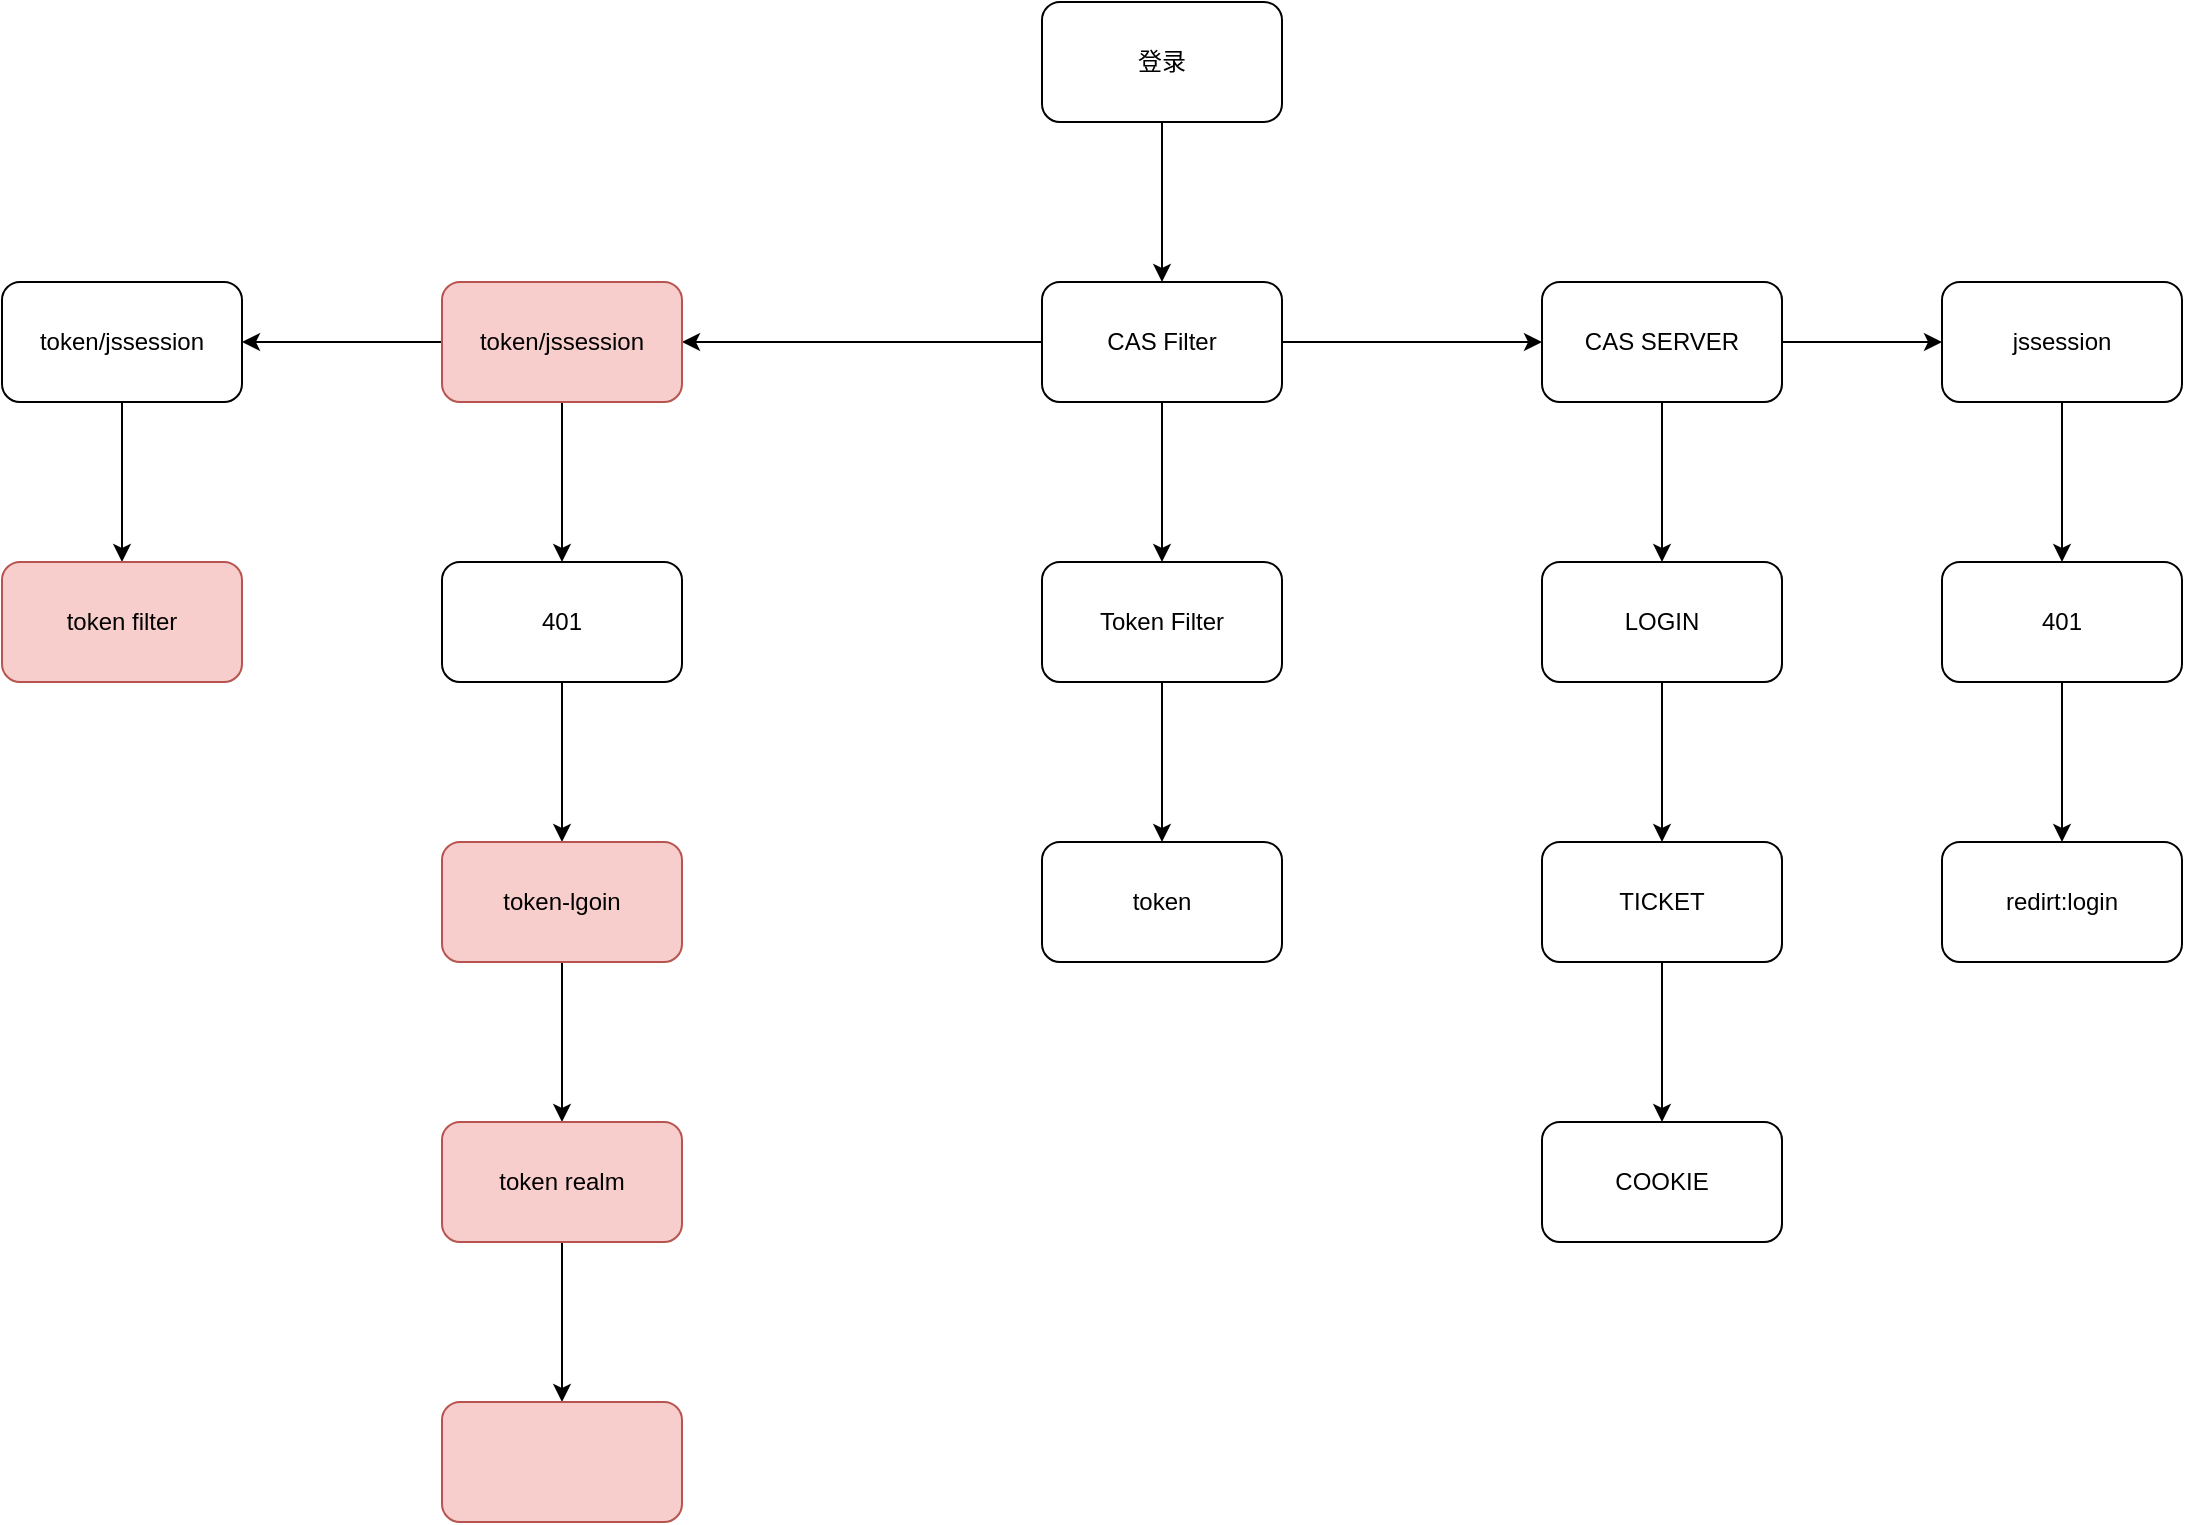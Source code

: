 <mxfile version="20.2.4" type="github">
  <diagram id="rMK5P2FSfmjJ5yNX_NLn" name="第 1 页">
    <mxGraphModel dx="2249" dy="762" grid="1" gridSize="10" guides="1" tooltips="1" connect="1" arrows="1" fold="1" page="1" pageScale="1" pageWidth="827" pageHeight="1169" math="0" shadow="0">
      <root>
        <mxCell id="0" />
        <mxCell id="1" parent="0" />
        <mxCell id="8s4Nu5cWzRz8xXhgNU48-3" value="" style="edgeStyle=orthogonalEdgeStyle;rounded=0;orthogonalLoop=1;jettySize=auto;html=1;" edge="1" parent="1" source="8s4Nu5cWzRz8xXhgNU48-1" target="8s4Nu5cWzRz8xXhgNU48-2">
          <mxGeometry relative="1" as="geometry" />
        </mxCell>
        <mxCell id="8s4Nu5cWzRz8xXhgNU48-1" value="登录" style="rounded=1;whiteSpace=wrap;html=1;" vertex="1" parent="1">
          <mxGeometry x="270" y="200" width="120" height="60" as="geometry" />
        </mxCell>
        <mxCell id="8s4Nu5cWzRz8xXhgNU48-5" value="" style="edgeStyle=orthogonalEdgeStyle;rounded=0;orthogonalLoop=1;jettySize=auto;html=1;" edge="1" parent="1" source="8s4Nu5cWzRz8xXhgNU48-2" target="8s4Nu5cWzRz8xXhgNU48-4">
          <mxGeometry relative="1" as="geometry" />
        </mxCell>
        <mxCell id="8s4Nu5cWzRz8xXhgNU48-7" value="" style="edgeStyle=orthogonalEdgeStyle;rounded=0;orthogonalLoop=1;jettySize=auto;html=1;" edge="1" parent="1" source="8s4Nu5cWzRz8xXhgNU48-2" target="8s4Nu5cWzRz8xXhgNU48-6">
          <mxGeometry relative="1" as="geometry" />
        </mxCell>
        <mxCell id="8s4Nu5cWzRz8xXhgNU48-21" value="" style="edgeStyle=orthogonalEdgeStyle;rounded=0;orthogonalLoop=1;jettySize=auto;html=1;" edge="1" parent="1" source="8s4Nu5cWzRz8xXhgNU48-2" target="8s4Nu5cWzRz8xXhgNU48-20">
          <mxGeometry relative="1" as="geometry" />
        </mxCell>
        <mxCell id="8s4Nu5cWzRz8xXhgNU48-2" value="CAS Filter" style="whiteSpace=wrap;html=1;rounded=1;" vertex="1" parent="1">
          <mxGeometry x="270" y="340" width="120" height="60" as="geometry" />
        </mxCell>
        <mxCell id="8s4Nu5cWzRz8xXhgNU48-15" value="" style="edgeStyle=orthogonalEdgeStyle;rounded=0;orthogonalLoop=1;jettySize=auto;html=1;" edge="1" parent="1" source="8s4Nu5cWzRz8xXhgNU48-4" target="8s4Nu5cWzRz8xXhgNU48-14">
          <mxGeometry relative="1" as="geometry" />
        </mxCell>
        <mxCell id="8s4Nu5cWzRz8xXhgNU48-4" value="Token Filter" style="whiteSpace=wrap;html=1;rounded=1;" vertex="1" parent="1">
          <mxGeometry x="270" y="480" width="120" height="60" as="geometry" />
        </mxCell>
        <mxCell id="8s4Nu5cWzRz8xXhgNU48-9" value="" style="edgeStyle=orthogonalEdgeStyle;rounded=0;orthogonalLoop=1;jettySize=auto;html=1;" edge="1" parent="1" source="8s4Nu5cWzRz8xXhgNU48-6" target="8s4Nu5cWzRz8xXhgNU48-8">
          <mxGeometry relative="1" as="geometry" />
        </mxCell>
        <mxCell id="8s4Nu5cWzRz8xXhgNU48-25" value="" style="edgeStyle=orthogonalEdgeStyle;rounded=0;orthogonalLoop=1;jettySize=auto;html=1;" edge="1" parent="1" source="8s4Nu5cWzRz8xXhgNU48-6" target="8s4Nu5cWzRz8xXhgNU48-24">
          <mxGeometry relative="1" as="geometry" />
        </mxCell>
        <mxCell id="8s4Nu5cWzRz8xXhgNU48-6" value="CAS SERVER" style="whiteSpace=wrap;html=1;rounded=1;" vertex="1" parent="1">
          <mxGeometry x="520" y="340" width="120" height="60" as="geometry" />
        </mxCell>
        <mxCell id="8s4Nu5cWzRz8xXhgNU48-11" value="" style="edgeStyle=orthogonalEdgeStyle;rounded=0;orthogonalLoop=1;jettySize=auto;html=1;" edge="1" parent="1" source="8s4Nu5cWzRz8xXhgNU48-8" target="8s4Nu5cWzRz8xXhgNU48-10">
          <mxGeometry relative="1" as="geometry" />
        </mxCell>
        <mxCell id="8s4Nu5cWzRz8xXhgNU48-8" value="LOGIN" style="whiteSpace=wrap;html=1;rounded=1;" vertex="1" parent="1">
          <mxGeometry x="520" y="480" width="120" height="60" as="geometry" />
        </mxCell>
        <mxCell id="8s4Nu5cWzRz8xXhgNU48-13" value="" style="edgeStyle=orthogonalEdgeStyle;rounded=0;orthogonalLoop=1;jettySize=auto;html=1;" edge="1" parent="1" source="8s4Nu5cWzRz8xXhgNU48-10" target="8s4Nu5cWzRz8xXhgNU48-12">
          <mxGeometry relative="1" as="geometry" />
        </mxCell>
        <mxCell id="8s4Nu5cWzRz8xXhgNU48-10" value="TICKET" style="whiteSpace=wrap;html=1;rounded=1;" vertex="1" parent="1">
          <mxGeometry x="520" y="620" width="120" height="60" as="geometry" />
        </mxCell>
        <mxCell id="8s4Nu5cWzRz8xXhgNU48-12" value="COOKIE" style="whiteSpace=wrap;html=1;rounded=1;" vertex="1" parent="1">
          <mxGeometry x="520" y="760" width="120" height="60" as="geometry" />
        </mxCell>
        <mxCell id="8s4Nu5cWzRz8xXhgNU48-14" value="token" style="whiteSpace=wrap;html=1;rounded=1;" vertex="1" parent="1">
          <mxGeometry x="270" y="620" width="120" height="60" as="geometry" />
        </mxCell>
        <mxCell id="8s4Nu5cWzRz8xXhgNU48-23" value="" style="edgeStyle=orthogonalEdgeStyle;rounded=0;orthogonalLoop=1;jettySize=auto;html=1;" edge="1" parent="1" source="8s4Nu5cWzRz8xXhgNU48-20" target="8s4Nu5cWzRz8xXhgNU48-22">
          <mxGeometry relative="1" as="geometry" />
        </mxCell>
        <mxCell id="8s4Nu5cWzRz8xXhgNU48-33" value="" style="edgeStyle=orthogonalEdgeStyle;rounded=0;orthogonalLoop=1;jettySize=auto;html=1;" edge="1" parent="1" source="8s4Nu5cWzRz8xXhgNU48-20" target="8s4Nu5cWzRz8xXhgNU48-32">
          <mxGeometry relative="1" as="geometry" />
        </mxCell>
        <mxCell id="8s4Nu5cWzRz8xXhgNU48-20" value="token/jssession" style="whiteSpace=wrap;html=1;rounded=1;fillColor=#f8cecc;strokeColor=#b85450;" vertex="1" parent="1">
          <mxGeometry x="-30" y="340" width="120" height="60" as="geometry" />
        </mxCell>
        <mxCell id="8s4Nu5cWzRz8xXhgNU48-31" value="" style="edgeStyle=orthogonalEdgeStyle;rounded=0;orthogonalLoop=1;jettySize=auto;html=1;" edge="1" parent="1" source="8s4Nu5cWzRz8xXhgNU48-22" target="8s4Nu5cWzRz8xXhgNU48-30">
          <mxGeometry relative="1" as="geometry" />
        </mxCell>
        <mxCell id="8s4Nu5cWzRz8xXhgNU48-22" value="401" style="whiteSpace=wrap;html=1;rounded=1;" vertex="1" parent="1">
          <mxGeometry x="-30" y="480" width="120" height="60" as="geometry" />
        </mxCell>
        <mxCell id="8s4Nu5cWzRz8xXhgNU48-27" value="" style="edgeStyle=orthogonalEdgeStyle;rounded=0;orthogonalLoop=1;jettySize=auto;html=1;" edge="1" parent="1" source="8s4Nu5cWzRz8xXhgNU48-24" target="8s4Nu5cWzRz8xXhgNU48-26">
          <mxGeometry relative="1" as="geometry" />
        </mxCell>
        <mxCell id="8s4Nu5cWzRz8xXhgNU48-24" value="jssession" style="whiteSpace=wrap;html=1;rounded=1;" vertex="1" parent="1">
          <mxGeometry x="720" y="340" width="120" height="60" as="geometry" />
        </mxCell>
        <mxCell id="8s4Nu5cWzRz8xXhgNU48-29" value="" style="edgeStyle=orthogonalEdgeStyle;rounded=0;orthogonalLoop=1;jettySize=auto;html=1;" edge="1" parent="1" source="8s4Nu5cWzRz8xXhgNU48-26" target="8s4Nu5cWzRz8xXhgNU48-28">
          <mxGeometry relative="1" as="geometry" />
        </mxCell>
        <mxCell id="8s4Nu5cWzRz8xXhgNU48-26" value="401" style="whiteSpace=wrap;html=1;rounded=1;" vertex="1" parent="1">
          <mxGeometry x="720" y="480" width="120" height="60" as="geometry" />
        </mxCell>
        <mxCell id="8s4Nu5cWzRz8xXhgNU48-28" value="redirt:login" style="whiteSpace=wrap;html=1;rounded=1;" vertex="1" parent="1">
          <mxGeometry x="720" y="620" width="120" height="60" as="geometry" />
        </mxCell>
        <mxCell id="8s4Nu5cWzRz8xXhgNU48-37" value="" style="edgeStyle=orthogonalEdgeStyle;rounded=0;orthogonalLoop=1;jettySize=auto;html=1;" edge="1" parent="1" source="8s4Nu5cWzRz8xXhgNU48-30" target="8s4Nu5cWzRz8xXhgNU48-36">
          <mxGeometry relative="1" as="geometry" />
        </mxCell>
        <mxCell id="8s4Nu5cWzRz8xXhgNU48-30" value="token-lgoin" style="whiteSpace=wrap;html=1;rounded=1;fillColor=#f8cecc;strokeColor=#b85450;" vertex="1" parent="1">
          <mxGeometry x="-30" y="620" width="120" height="60" as="geometry" />
        </mxCell>
        <mxCell id="8s4Nu5cWzRz8xXhgNU48-35" value="" style="edgeStyle=orthogonalEdgeStyle;rounded=0;orthogonalLoop=1;jettySize=auto;html=1;" edge="1" parent="1" source="8s4Nu5cWzRz8xXhgNU48-32" target="8s4Nu5cWzRz8xXhgNU48-34">
          <mxGeometry relative="1" as="geometry" />
        </mxCell>
        <mxCell id="8s4Nu5cWzRz8xXhgNU48-32" value="token/jssession" style="whiteSpace=wrap;html=1;rounded=1;" vertex="1" parent="1">
          <mxGeometry x="-250" y="340" width="120" height="60" as="geometry" />
        </mxCell>
        <mxCell id="8s4Nu5cWzRz8xXhgNU48-34" value="token filter" style="whiteSpace=wrap;html=1;rounded=1;fillColor=#f8cecc;strokeColor=#b85450;" vertex="1" parent="1">
          <mxGeometry x="-250" y="480" width="120" height="60" as="geometry" />
        </mxCell>
        <mxCell id="8s4Nu5cWzRz8xXhgNU48-39" value="" style="edgeStyle=orthogonalEdgeStyle;rounded=0;orthogonalLoop=1;jettySize=auto;html=1;" edge="1" parent="1" source="8s4Nu5cWzRz8xXhgNU48-36" target="8s4Nu5cWzRz8xXhgNU48-38">
          <mxGeometry relative="1" as="geometry" />
        </mxCell>
        <mxCell id="8s4Nu5cWzRz8xXhgNU48-36" value="token realm" style="whiteSpace=wrap;html=1;fillColor=#f8cecc;strokeColor=#b85450;rounded=1;" vertex="1" parent="1">
          <mxGeometry x="-30" y="760" width="120" height="60" as="geometry" />
        </mxCell>
        <mxCell id="8s4Nu5cWzRz8xXhgNU48-38" value="" style="whiteSpace=wrap;html=1;fillColor=#f8cecc;strokeColor=#b85450;rounded=1;" vertex="1" parent="1">
          <mxGeometry x="-30" y="900" width="120" height="60" as="geometry" />
        </mxCell>
      </root>
    </mxGraphModel>
  </diagram>
</mxfile>
